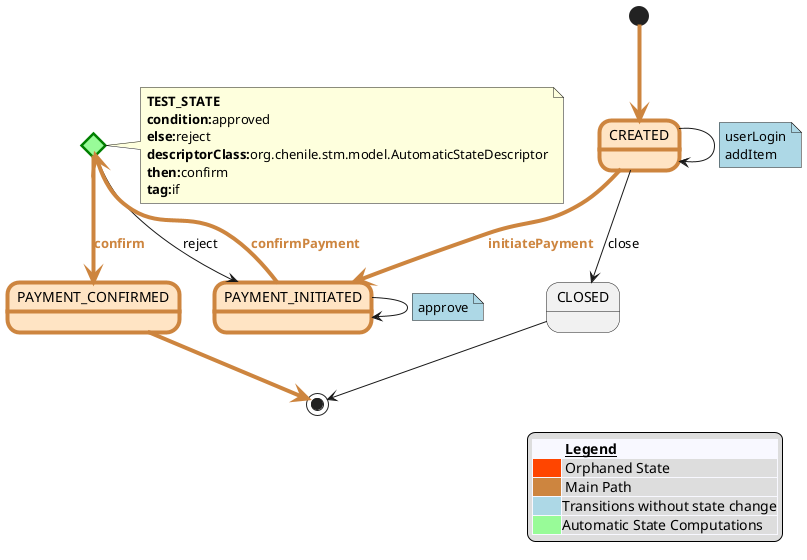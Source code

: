 @startuml
<style>
     diamond {
     BackgroundColor #palegreen
     LineColor #green
     LineThickness 2.5
     }
  </style>
  skinparam state  {
   BorderThickness<<MAIN_PATH>> 4
   BorderColor<<MAIN_PATH>> Peru
   BackgroundColor<<MAIN_PATH>> Bisque
  }
  skinparam state {
     BackgroundColor<<orphaned>> OrangeRed
  }
state CREATED <<MAIN_PATH>> 
state CLOSED
state PAYMENT_CONFIRMED <<MAIN_PATH>> 
state TEST_STATE <<choice>> 
note right of TEST_STATE : **TEST_STATE**\n**condition:**approved\n**else:**reject\n**descriptorClass:**org.chenile.stm.model.AutomaticStateDescriptor\n**then:**confirm\n**tag:**if
state PAYMENT_INITIATED <<MAIN_PATH>> 
[*] -[thickness=4,#Peru]-> CREATED
CREATED -[thickness=4,#Peru]-> PAYMENT_INITIATED : <color:Peru>**initiatePayment**
CREATED --> CLOSED : close
CREATED --> CREATED
note on link #LightBlue
userLogin
addItem
end note
CLOSED --> [*]
PAYMENT_CONFIRMED -[thickness=4,#Peru]-> [*]
TEST_STATE -[thickness=4,#Peru]-> PAYMENT_CONFIRMED : <color:Peru>**confirm**
TEST_STATE --> PAYMENT_INITIATED : reject
PAYMENT_INITIATED -[thickness=4,#Peru]-> TEST_STATE : <color:Peru>**confirmPayment**
PAYMENT_INITIATED --> PAYMENT_INITIATED
note on link #LightBlue
approve
end note
legend right
<#GhostWhite,#GhostWhite>|        |= __Legend__ |
|<#OrangeRed>   | Orphaned State|
|<#Peru>   | Main Path|
|<#LightBlue> |Transitions without state change|
|<#PaleGreen> |Automatic State Computations|
endlegend
@enduml
